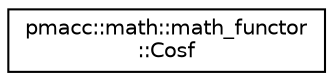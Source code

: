 digraph "Graphical Class Hierarchy"
{
 // LATEX_PDF_SIZE
  edge [fontname="Helvetica",fontsize="10",labelfontname="Helvetica",labelfontsize="10"];
  node [fontname="Helvetica",fontsize="10",shape=record];
  rankdir="LR";
  Node0 [label="pmacc::math::math_functor\l::Cosf",height=0.2,width=0.4,color="black", fillcolor="white", style="filled",URL="$structpmacc_1_1math_1_1math__functor_1_1_cosf.html",tooltip=" "];
}
